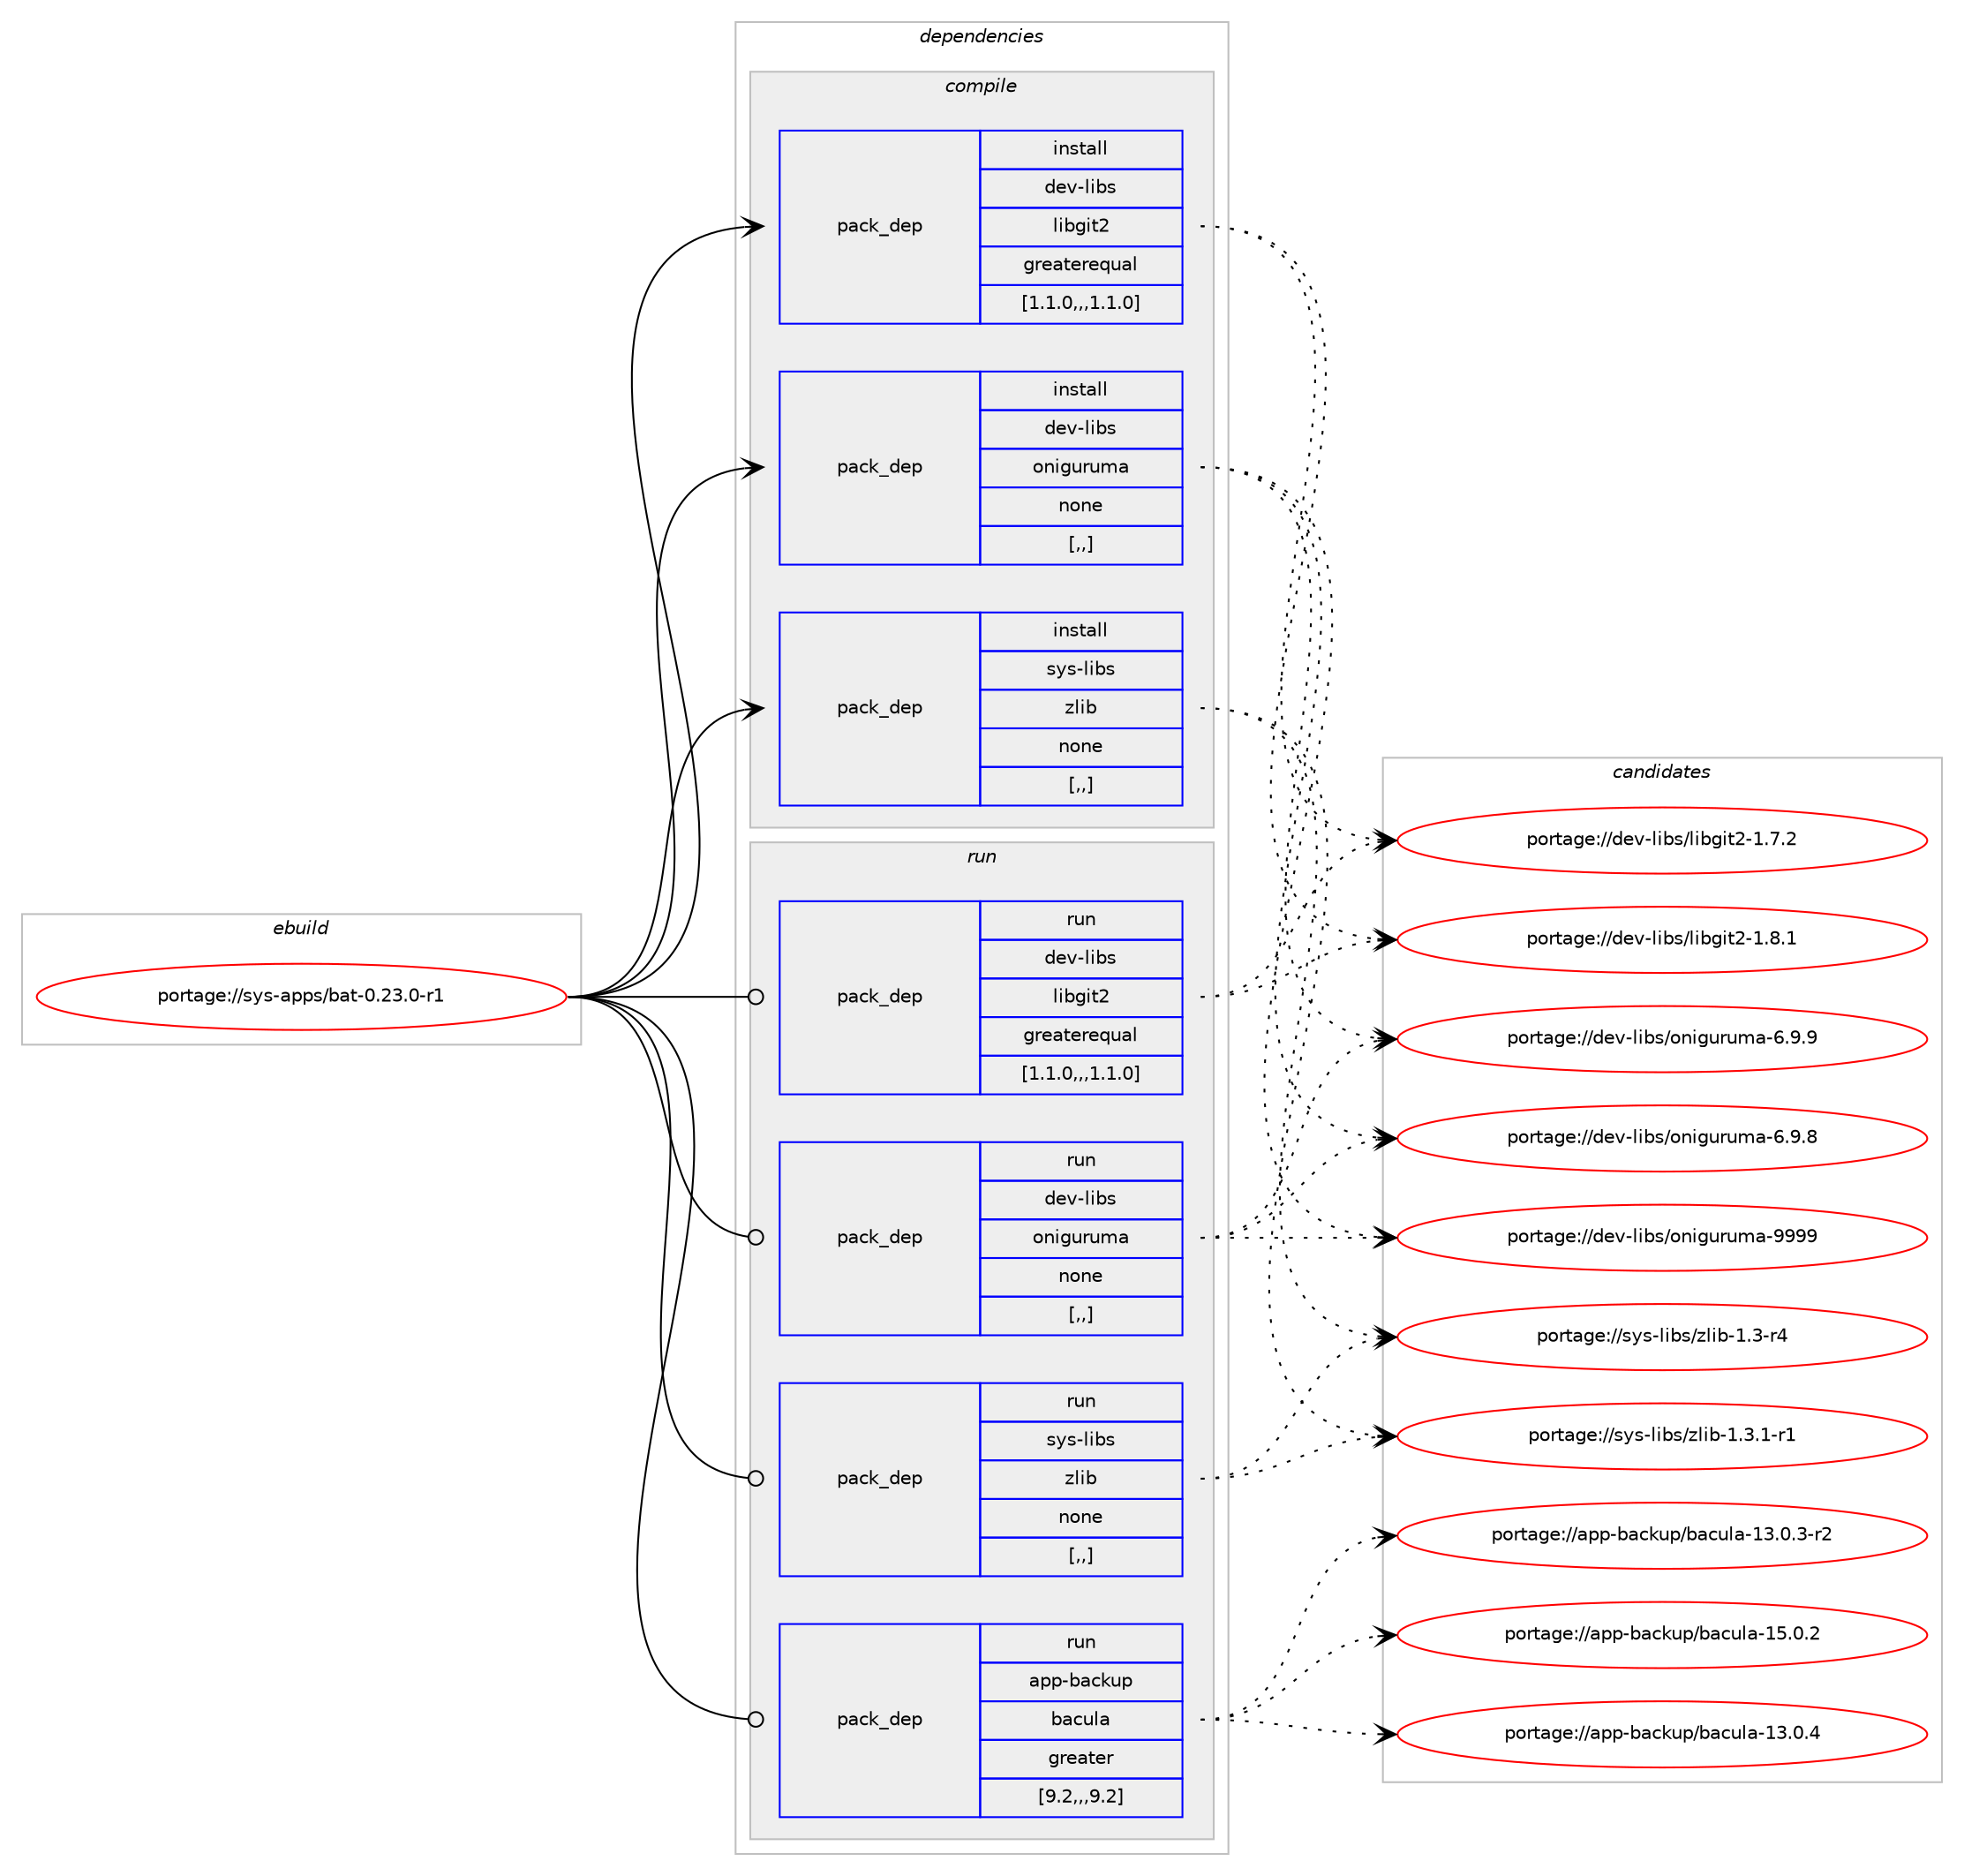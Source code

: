 digraph prolog {

# *************
# Graph options
# *************

newrank=true;
concentrate=true;
compound=true;
graph [rankdir=LR,fontname=Helvetica,fontsize=10,ranksep=1.5];#, ranksep=2.5, nodesep=0.2];
edge  [arrowhead=vee];
node  [fontname=Helvetica,fontsize=10];

# **********
# The ebuild
# **********

subgraph cluster_leftcol {
color=gray;
label=<<i>ebuild</i>>;
id [label="portage://sys-apps/bat-0.23.0-r1", color=red, width=4, href="../sys-apps/bat-0.23.0-r1.svg"];
}

# ****************
# The dependencies
# ****************

subgraph cluster_midcol {
color=gray;
label=<<i>dependencies</i>>;
subgraph cluster_compile {
fillcolor="#eeeeee";
style=filled;
label=<<i>compile</i>>;
subgraph pack305180 {
dependency418483 [label=<<TABLE BORDER="0" CELLBORDER="1" CELLSPACING="0" CELLPADDING="4" WIDTH="220"><TR><TD ROWSPAN="6" CELLPADDING="30">pack_dep</TD></TR><TR><TD WIDTH="110">install</TD></TR><TR><TD>dev-libs</TD></TR><TR><TD>libgit2</TD></TR><TR><TD>greaterequal</TD></TR><TR><TD>[1.1.0,,,1.1.0]</TD></TR></TABLE>>, shape=none, color=blue];
}
id:e -> dependency418483:w [weight=20,style="solid",arrowhead="vee"];
subgraph pack305181 {
dependency418484 [label=<<TABLE BORDER="0" CELLBORDER="1" CELLSPACING="0" CELLPADDING="4" WIDTH="220"><TR><TD ROWSPAN="6" CELLPADDING="30">pack_dep</TD></TR><TR><TD WIDTH="110">install</TD></TR><TR><TD>dev-libs</TD></TR><TR><TD>oniguruma</TD></TR><TR><TD>none</TD></TR><TR><TD>[,,]</TD></TR></TABLE>>, shape=none, color=blue];
}
id:e -> dependency418484:w [weight=20,style="solid",arrowhead="vee"];
subgraph pack305182 {
dependency418485 [label=<<TABLE BORDER="0" CELLBORDER="1" CELLSPACING="0" CELLPADDING="4" WIDTH="220"><TR><TD ROWSPAN="6" CELLPADDING="30">pack_dep</TD></TR><TR><TD WIDTH="110">install</TD></TR><TR><TD>sys-libs</TD></TR><TR><TD>zlib</TD></TR><TR><TD>none</TD></TR><TR><TD>[,,]</TD></TR></TABLE>>, shape=none, color=blue];
}
id:e -> dependency418485:w [weight=20,style="solid",arrowhead="vee"];
}
subgraph cluster_compileandrun {
fillcolor="#eeeeee";
style=filled;
label=<<i>compile and run</i>>;
}
subgraph cluster_run {
fillcolor="#eeeeee";
style=filled;
label=<<i>run</i>>;
subgraph pack305183 {
dependency418486 [label=<<TABLE BORDER="0" CELLBORDER="1" CELLSPACING="0" CELLPADDING="4" WIDTH="220"><TR><TD ROWSPAN="6" CELLPADDING="30">pack_dep</TD></TR><TR><TD WIDTH="110">run</TD></TR><TR><TD>dev-libs</TD></TR><TR><TD>libgit2</TD></TR><TR><TD>greaterequal</TD></TR><TR><TD>[1.1.0,,,1.1.0]</TD></TR></TABLE>>, shape=none, color=blue];
}
id:e -> dependency418486:w [weight=20,style="solid",arrowhead="odot"];
subgraph pack305184 {
dependency418487 [label=<<TABLE BORDER="0" CELLBORDER="1" CELLSPACING="0" CELLPADDING="4" WIDTH="220"><TR><TD ROWSPAN="6" CELLPADDING="30">pack_dep</TD></TR><TR><TD WIDTH="110">run</TD></TR><TR><TD>dev-libs</TD></TR><TR><TD>oniguruma</TD></TR><TR><TD>none</TD></TR><TR><TD>[,,]</TD></TR></TABLE>>, shape=none, color=blue];
}
id:e -> dependency418487:w [weight=20,style="solid",arrowhead="odot"];
subgraph pack305185 {
dependency418488 [label=<<TABLE BORDER="0" CELLBORDER="1" CELLSPACING="0" CELLPADDING="4" WIDTH="220"><TR><TD ROWSPAN="6" CELLPADDING="30">pack_dep</TD></TR><TR><TD WIDTH="110">run</TD></TR><TR><TD>sys-libs</TD></TR><TR><TD>zlib</TD></TR><TR><TD>none</TD></TR><TR><TD>[,,]</TD></TR></TABLE>>, shape=none, color=blue];
}
id:e -> dependency418488:w [weight=20,style="solid",arrowhead="odot"];
subgraph pack305186 {
dependency418489 [label=<<TABLE BORDER="0" CELLBORDER="1" CELLSPACING="0" CELLPADDING="4" WIDTH="220"><TR><TD ROWSPAN="6" CELLPADDING="30">pack_dep</TD></TR><TR><TD WIDTH="110">run</TD></TR><TR><TD>app-backup</TD></TR><TR><TD>bacula</TD></TR><TR><TD>greater</TD></TR><TR><TD>[9.2,,,9.2]</TD></TR></TABLE>>, shape=none, color=blue];
}
id:e -> dependency418489:w [weight=20,style="solid",arrowhead="odot"];
}
}

# **************
# The candidates
# **************

subgraph cluster_choices {
rank=same;
color=gray;
label=<<i>candidates</i>>;

subgraph choice305180 {
color=black;
nodesep=1;
choice1001011184510810598115471081059810310511650454946564649 [label="portage://dev-libs/libgit2-1.8.1", color=red, width=4,href="../dev-libs/libgit2-1.8.1.svg"];
choice1001011184510810598115471081059810310511650454946554650 [label="portage://dev-libs/libgit2-1.7.2", color=red, width=4,href="../dev-libs/libgit2-1.7.2.svg"];
dependency418483:e -> choice1001011184510810598115471081059810310511650454946564649:w [style=dotted,weight="100"];
dependency418483:e -> choice1001011184510810598115471081059810310511650454946554650:w [style=dotted,weight="100"];
}
subgraph choice305181 {
color=black;
nodesep=1;
choice100101118451081059811547111110105103117114117109974557575757 [label="portage://dev-libs/oniguruma-9999", color=red, width=4,href="../dev-libs/oniguruma-9999.svg"];
choice10010111845108105981154711111010510311711411710997455446574657 [label="portage://dev-libs/oniguruma-6.9.9", color=red, width=4,href="../dev-libs/oniguruma-6.9.9.svg"];
choice10010111845108105981154711111010510311711411710997455446574656 [label="portage://dev-libs/oniguruma-6.9.8", color=red, width=4,href="../dev-libs/oniguruma-6.9.8.svg"];
dependency418484:e -> choice100101118451081059811547111110105103117114117109974557575757:w [style=dotted,weight="100"];
dependency418484:e -> choice10010111845108105981154711111010510311711411710997455446574657:w [style=dotted,weight="100"];
dependency418484:e -> choice10010111845108105981154711111010510311711411710997455446574656:w [style=dotted,weight="100"];
}
subgraph choice305182 {
color=black;
nodesep=1;
choice115121115451081059811547122108105984549465146494511449 [label="portage://sys-libs/zlib-1.3.1-r1", color=red, width=4,href="../sys-libs/zlib-1.3.1-r1.svg"];
choice11512111545108105981154712210810598454946514511452 [label="portage://sys-libs/zlib-1.3-r4", color=red, width=4,href="../sys-libs/zlib-1.3-r4.svg"];
dependency418485:e -> choice115121115451081059811547122108105984549465146494511449:w [style=dotted,weight="100"];
dependency418485:e -> choice11512111545108105981154712210810598454946514511452:w [style=dotted,weight="100"];
}
subgraph choice305183 {
color=black;
nodesep=1;
choice1001011184510810598115471081059810310511650454946564649 [label="portage://dev-libs/libgit2-1.8.1", color=red, width=4,href="../dev-libs/libgit2-1.8.1.svg"];
choice1001011184510810598115471081059810310511650454946554650 [label="portage://dev-libs/libgit2-1.7.2", color=red, width=4,href="../dev-libs/libgit2-1.7.2.svg"];
dependency418486:e -> choice1001011184510810598115471081059810310511650454946564649:w [style=dotted,weight="100"];
dependency418486:e -> choice1001011184510810598115471081059810310511650454946554650:w [style=dotted,weight="100"];
}
subgraph choice305184 {
color=black;
nodesep=1;
choice100101118451081059811547111110105103117114117109974557575757 [label="portage://dev-libs/oniguruma-9999", color=red, width=4,href="../dev-libs/oniguruma-9999.svg"];
choice10010111845108105981154711111010510311711411710997455446574657 [label="portage://dev-libs/oniguruma-6.9.9", color=red, width=4,href="../dev-libs/oniguruma-6.9.9.svg"];
choice10010111845108105981154711111010510311711411710997455446574656 [label="portage://dev-libs/oniguruma-6.9.8", color=red, width=4,href="../dev-libs/oniguruma-6.9.8.svg"];
dependency418487:e -> choice100101118451081059811547111110105103117114117109974557575757:w [style=dotted,weight="100"];
dependency418487:e -> choice10010111845108105981154711111010510311711411710997455446574657:w [style=dotted,weight="100"];
dependency418487:e -> choice10010111845108105981154711111010510311711411710997455446574656:w [style=dotted,weight="100"];
}
subgraph choice305185 {
color=black;
nodesep=1;
choice115121115451081059811547122108105984549465146494511449 [label="portage://sys-libs/zlib-1.3.1-r1", color=red, width=4,href="../sys-libs/zlib-1.3.1-r1.svg"];
choice11512111545108105981154712210810598454946514511452 [label="portage://sys-libs/zlib-1.3-r4", color=red, width=4,href="../sys-libs/zlib-1.3-r4.svg"];
dependency418488:e -> choice115121115451081059811547122108105984549465146494511449:w [style=dotted,weight="100"];
dependency418488:e -> choice11512111545108105981154712210810598454946514511452:w [style=dotted,weight="100"];
}
subgraph choice305186 {
color=black;
nodesep=1;
choice9711211245989799107117112479897991171089745495346484650 [label="portage://app-backup/bacula-15.0.2", color=red, width=4,href="../app-backup/bacula-15.0.2.svg"];
choice9711211245989799107117112479897991171089745495146484652 [label="portage://app-backup/bacula-13.0.4", color=red, width=4,href="../app-backup/bacula-13.0.4.svg"];
choice97112112459897991071171124798979911710897454951464846514511450 [label="portage://app-backup/bacula-13.0.3-r2", color=red, width=4,href="../app-backup/bacula-13.0.3-r2.svg"];
dependency418489:e -> choice9711211245989799107117112479897991171089745495346484650:w [style=dotted,weight="100"];
dependency418489:e -> choice9711211245989799107117112479897991171089745495146484652:w [style=dotted,weight="100"];
dependency418489:e -> choice97112112459897991071171124798979911710897454951464846514511450:w [style=dotted,weight="100"];
}
}

}
